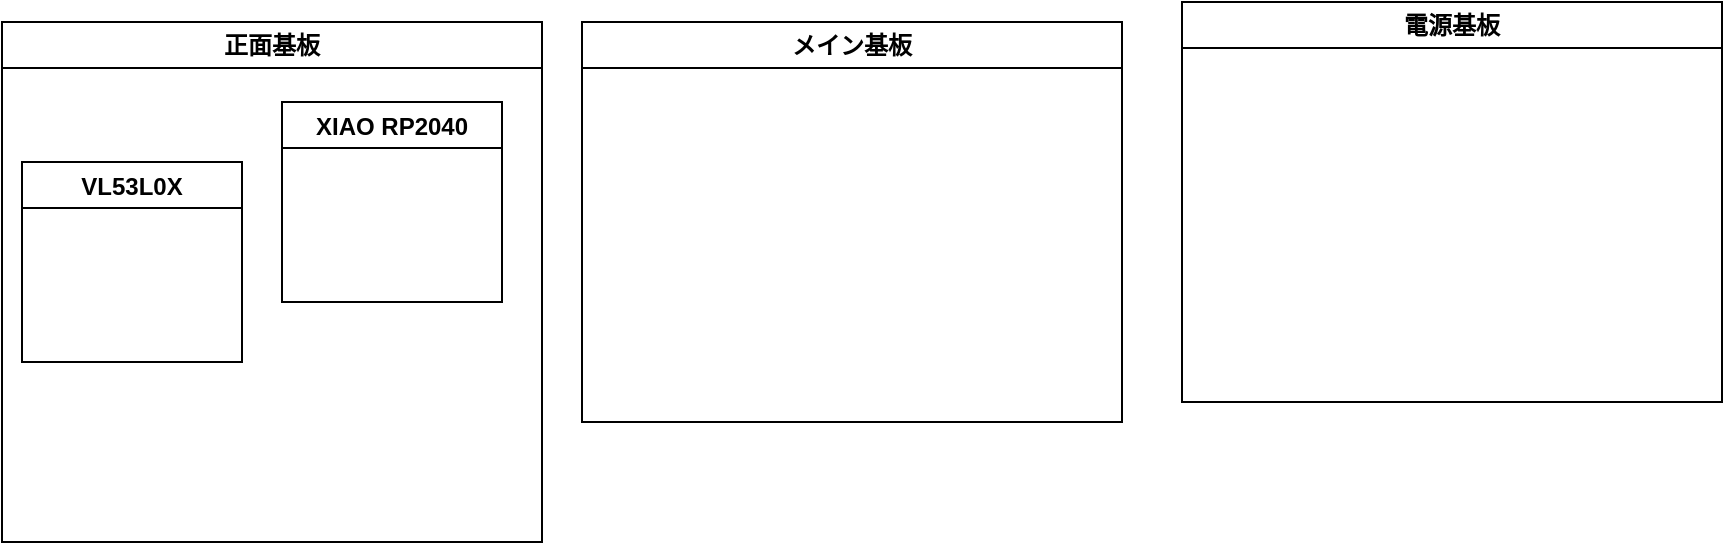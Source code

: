 <mxfile version="26.0.16">
  <diagram name="Page-1" id="5f0bae14-7c28-e335-631c-24af17079c00">
    <mxGraphModel dx="1040" dy="585" grid="1" gridSize="10" guides="1" tooltips="1" connect="1" arrows="1" fold="1" page="1" pageScale="1" pageWidth="1100" pageHeight="850" background="none" math="0" shadow="0">
      <root>
        <mxCell id="0" />
        <mxCell id="1" parent="0" />
        <mxCell id="rU_0oJ3ShRVZ9Ei-454_-3" value="メイン基板" style="swimlane;whiteSpace=wrap;html=1;" vertex="1" parent="1">
          <mxGeometry x="300" y="180" width="270" height="200" as="geometry">
            <mxRectangle x="380" y="180" width="100" height="30" as="alternateBounds" />
          </mxGeometry>
        </mxCell>
        <mxCell id="rU_0oJ3ShRVZ9Ei-454_-4" value="電源基板" style="swimlane;whiteSpace=wrap;html=1;" vertex="1" parent="1">
          <mxGeometry x="600" y="170" width="270" height="200" as="geometry">
            <mxRectangle x="380" y="180" width="100" height="30" as="alternateBounds" />
          </mxGeometry>
        </mxCell>
        <mxCell id="rU_0oJ3ShRVZ9Ei-454_-5" value="正面基板" style="swimlane;whiteSpace=wrap;html=1;" vertex="1" parent="1">
          <mxGeometry x="10" y="180" width="270" height="260" as="geometry">
            <mxRectangle x="380" y="180" width="100" height="30" as="alternateBounds" />
          </mxGeometry>
        </mxCell>
        <mxCell id="rU_0oJ3ShRVZ9Ei-454_-6" value="XIAO RP2040" style="swimlane;" vertex="1" parent="rU_0oJ3ShRVZ9Ei-454_-5">
          <mxGeometry x="140" y="40" width="110" height="100" as="geometry" />
        </mxCell>
        <mxCell id="rU_0oJ3ShRVZ9Ei-454_-8" value="VL53L0X" style="swimlane;" vertex="1" parent="rU_0oJ3ShRVZ9Ei-454_-5">
          <mxGeometry x="10" y="70" width="110" height="100" as="geometry" />
        </mxCell>
      </root>
    </mxGraphModel>
  </diagram>
</mxfile>
